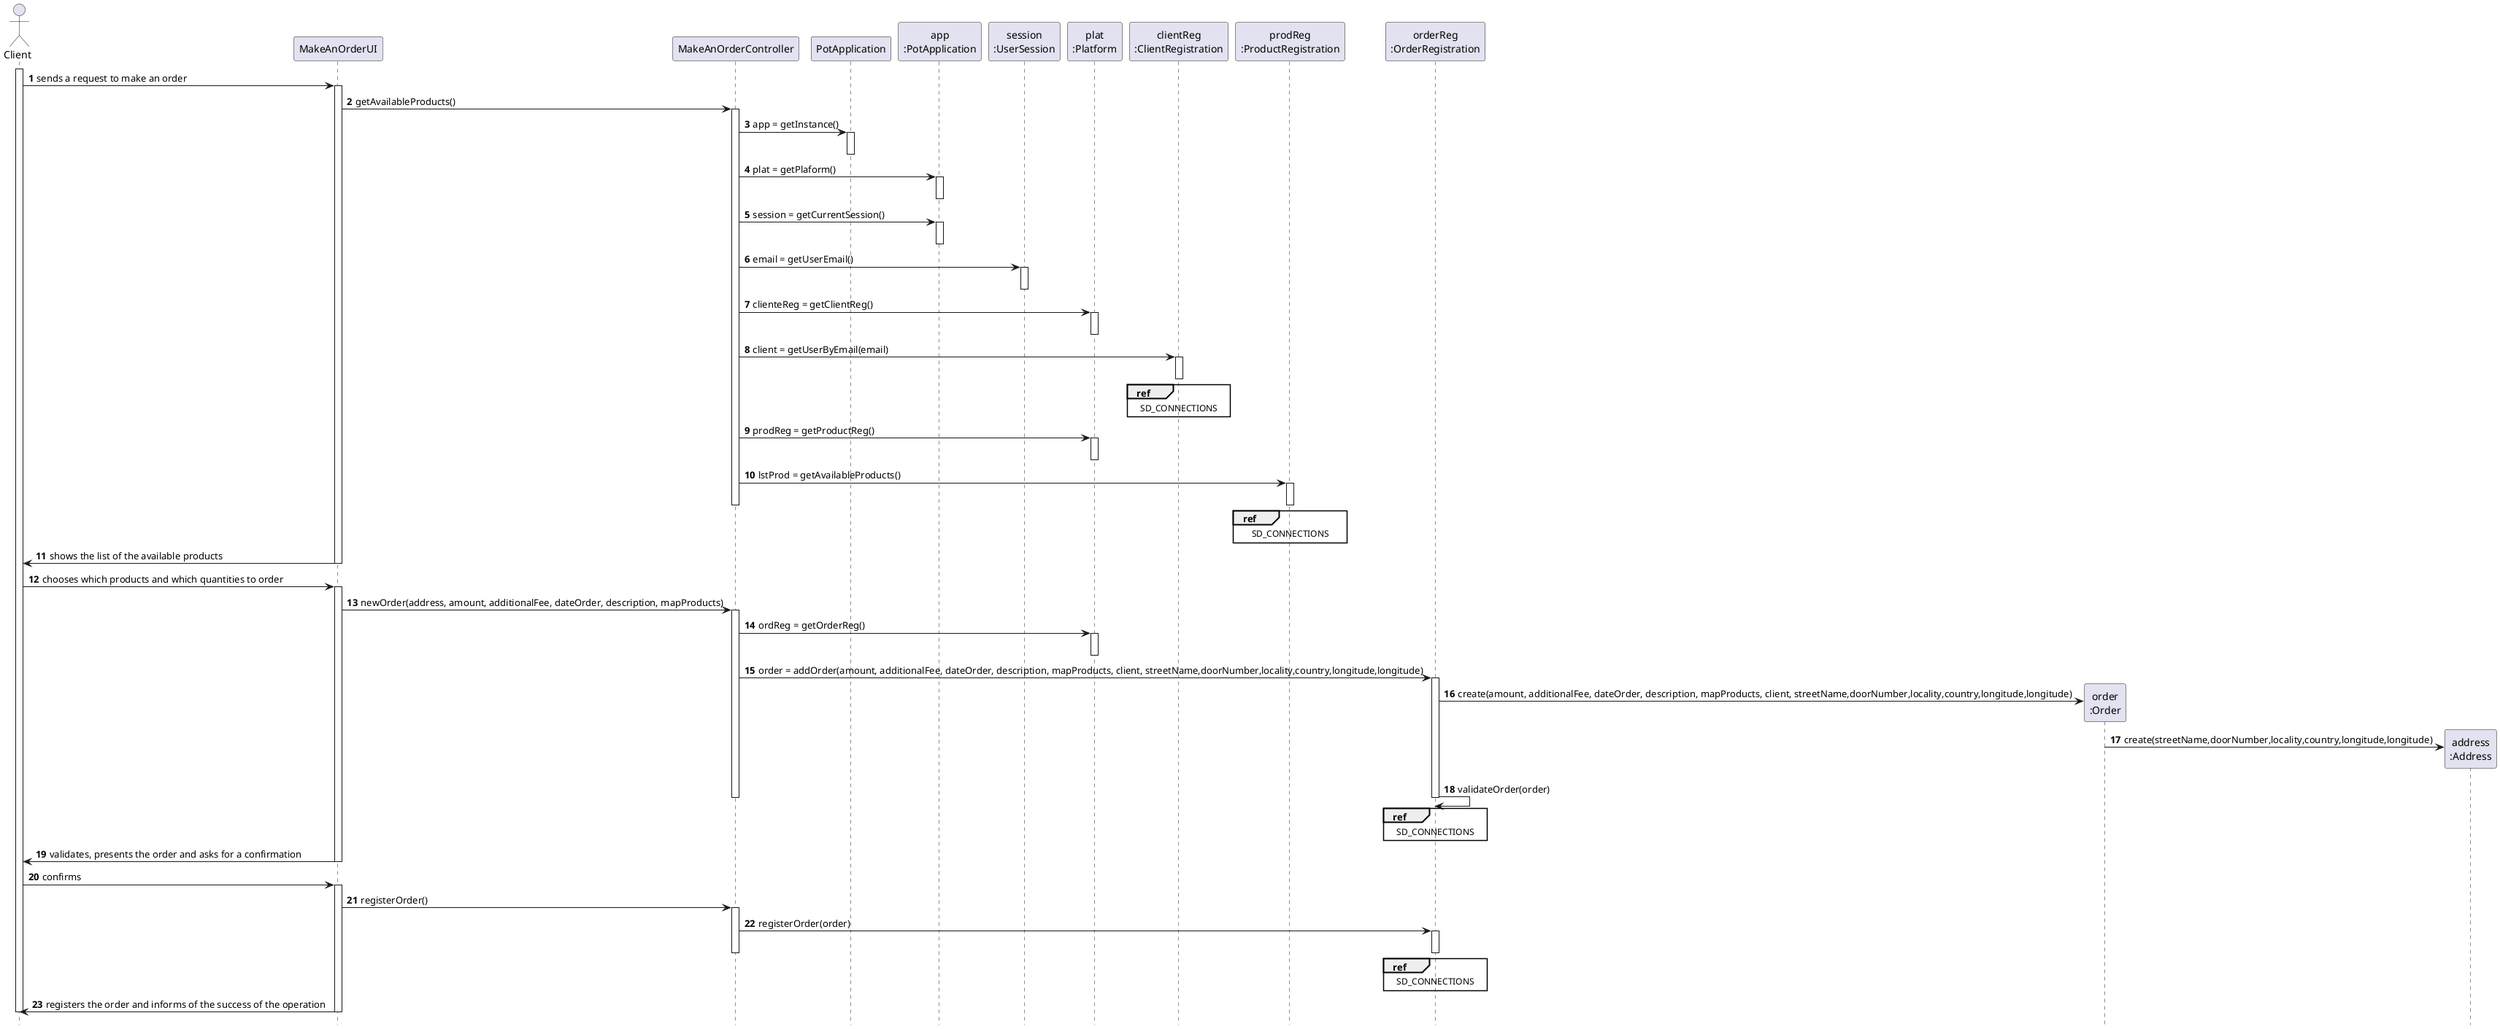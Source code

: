 @startuml
autonumber
hide footbox

actor "Client" as CL

participant "MakeAnOrderUI" as UI
participant "MakeAnOrderController" as CTRL
participant "PotApplication" as _APP
participant "app\n:PotApplication" as APP
participant "session\n:UserSession" as SESSION
participant "plat\n:Platform" as PLAT
participant "clientReg\n:ClientRegistration" as CR
participant "prodReg\n:ProductRegistration" as PR
participant "orderReg\n:OrderRegistration" as OR
participant "order\n:Order" as O
participant "address\n:Address" as AD

activate CL

CL -> UI : sends a request to make an order
activate UI
UI -> CTRL : getAvailableProducts()
activate CTRL
CTRL -> _APP: app = getInstance()
activate _APP
deactivate _APP

CTRL -> APP: plat = getPlaform()
activate APP
deactivate APP

CTRL -> APP: session = getCurrentSession()
activate APP
deactivate APP

CTRL -> SESSION: email = getUserEmail()
activate SESSION
deactivate SESSION
CTRL -> PLAT : clienteReg = getClientReg()
activate PLAT
deactivate PLAT
CTRL -> CR : client = getUserByEmail(email)
activate CR
ref over CR
SD_CONNECTIONS
end ref
deactivate CR

CTRL -> PLAT : prodReg = getProductReg()
activate PLAT
deactivate PLAT
CTRL -> PR : lstProd = getAvailableProducts()
activate PR
ref over PR
SD_CONNECTIONS
end ref
deactivate PR
deactivate CTRL

UI -> CL : shows the list of the available products
deactivate UI
CL -> UI : chooses which products and which quantities to order
activate UI
UI -> CTRL : newOrder(address, amount, additionalFee, dateOrder, description, mapProducts)
activate CTRL
CTRL -> PLAT : ordReg = getOrderReg()
activate PLAT
deactivate PLAT
CTRL -> OR : order = addOrder(amount, additionalFee, dateOrder, description, mapProducts, client, streetName,doorNumber,locality,country,longitude,longitude)
activate OR
OR -> O** : create(amount, additionalFee, dateOrder, description, mapProducts, client, streetName,doorNumber,locality,country,longitude,longitude)
O -> AD** : create(streetName,doorNumber,locality,country,longitude,longitude)
OR -> OR : validateOrder(order)
ref over OR
SD_CONNECTIONS
end ref
deactivate OR
deactivate CTRL
UI -> CL : validates, presents the order and asks for a confirmation
deactivate UI

CL -> UI : confirms
activate UI
UI -> CTRL : registerOrder()
activate CTRL
CTRL -> OR : registerOrder(order)
activate OR
ref over OR
SD_CONNECTIONS
end ref
deactivate OR
deactivate CTRL
UI -> CL : registers the order and informs of the success of the operation
deactivate UI
deactivate CL

@enduml